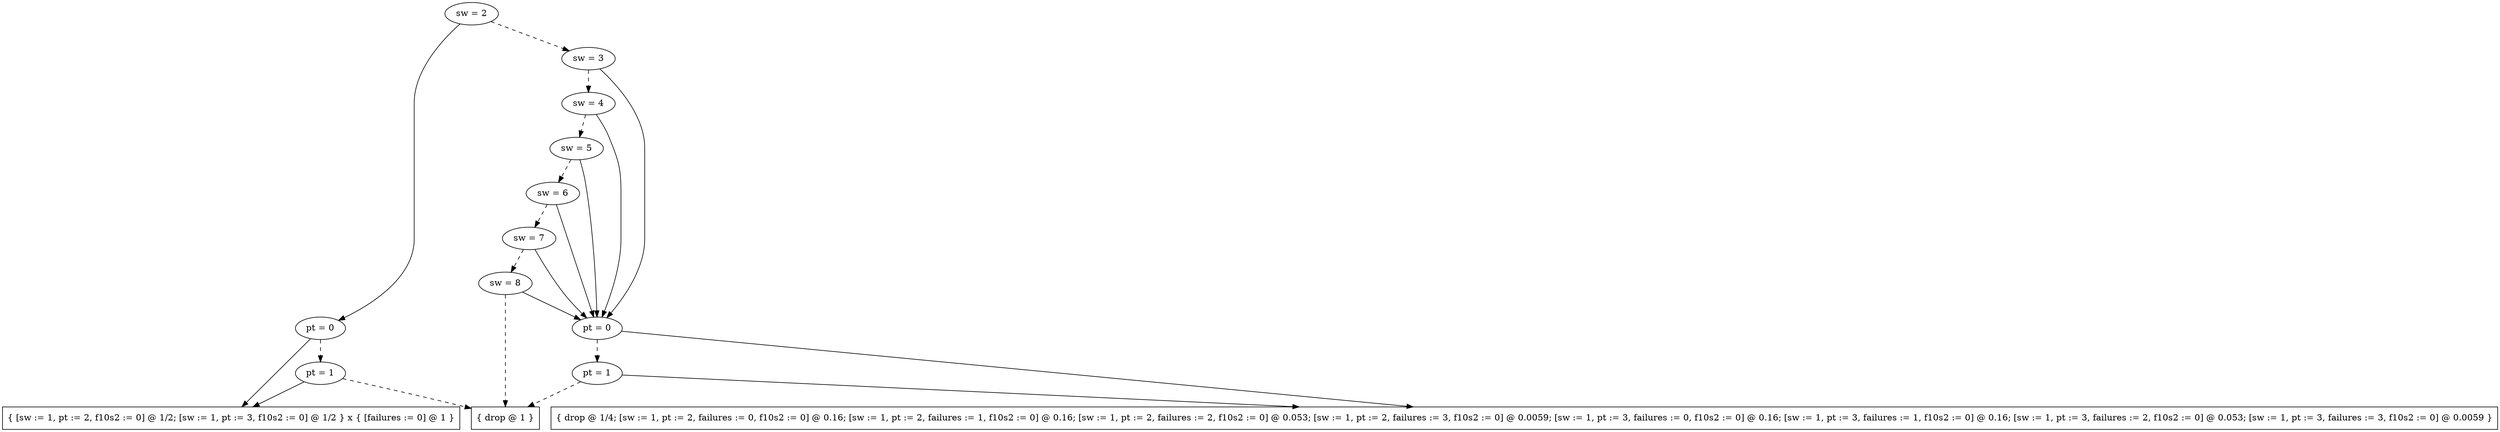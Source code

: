 digraph tdk {
3942 [label="sw = 2"];
3942 -> 3927;
3942 -> 3940 [style="dashed"];
3927 [label="pt = 0"];
3927 -> 3843;
3927 -> 3872 [style="dashed"];
3843 [shape=box label="{ [sw := 1, pt := 2, f10s2 := 0] @ 1/2; [sw := 1, pt := 3, f10s2 := 0] @ 1/2 } x { [failures := 0] @ 1 }"];
3872 [label="pt = 1"];
3872 -> 3843;
3872 -> 0 [style="dashed"];
0 [shape=box label="{ drop @ 1 }"];
3940 [label="sw = 3"];
3940 -> 3920;
3940 -> 3938 [style="dashed"];
3920 [label="pt = 0"];
3920 -> 3787;
3920 -> 3865 [style="dashed"];
3787 [shape=box label="{ drop @ 1/4; [sw := 1, pt := 2, failures := 0, f10s2 := 0] @ 0.16; [sw := 1, pt := 2, failures := 1, f10s2 := 0] @ 0.16; [sw := 1, pt := 2, failures := 2, f10s2 := 0] @ 0.053; [sw := 1, pt := 2, failures := 3, f10s2 := 0] @ 0.0059; [sw := 1, pt := 3, failures := 0, f10s2 := 0] @ 0.16; [sw := 1, pt := 3, failures := 1, f10s2 := 0] @ 0.16; [sw := 1, pt := 3, failures := 2, f10s2 := 0] @ 0.053; [sw := 1, pt := 3, failures := 3, f10s2 := 0] @ 0.0059 }"];
3865 [label="pt = 1"];
3865 -> 3787;
3865 -> 0 [style="dashed"];
3938 [label="sw = 4"];
3938 -> 3920;
3938 -> 3936 [style="dashed"];
3936 [label="sw = 5"];
3936 -> 3920;
3936 -> 3934 [style="dashed"];
3934 [label="sw = 6"];
3934 -> 3920;
3934 -> 3932 [style="dashed"];
3932 [label="sw = 7"];
3932 -> 3920;
3932 -> 3930 [style="dashed"];
3930 [label="sw = 8"];
3930 -> 3920;
3930 -> 0 [style="dashed"];
{rank=same; 3938 ;}
{rank=same; 3872 3865 ;}
{rank=same; 3936 ;}
{rank=same; 3940 ;}
{rank=same; 3942 ;}
{rank=same; 3932 ;}
{rank=same; 3930 ;}
{rank=same; 3934 ;}
{rank=same; 3927 3920 ;}
}
